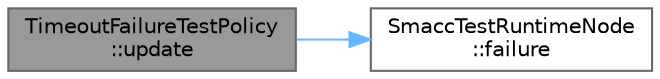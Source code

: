 digraph "TimeoutFailureTestPolicy::update"
{
 // LATEX_PDF_SIZE
  bgcolor="transparent";
  edge [fontname=Helvetica,fontsize=10,labelfontname=Helvetica,labelfontsize=10];
  node [fontname=Helvetica,fontsize=10,shape=box,height=0.2,width=0.4];
  rankdir="LR";
  Node1 [label="TimeoutFailureTestPolicy\l::update",height=0.2,width=0.4,color="gray40", fillcolor="grey60", style="filled", fontcolor="black",tooltip=" "];
  Node1 -> Node2 [color="steelblue1",style="solid"];
  Node2 [label="SmaccTestRuntimeNode\l::failure",height=0.2,width=0.4,color="grey40", fillcolor="white", style="filled",URL="$classSmaccTestRuntimeNode.html#a58254eca6e6a5f2bde6417a1cccc932a",tooltip=" "];
}
